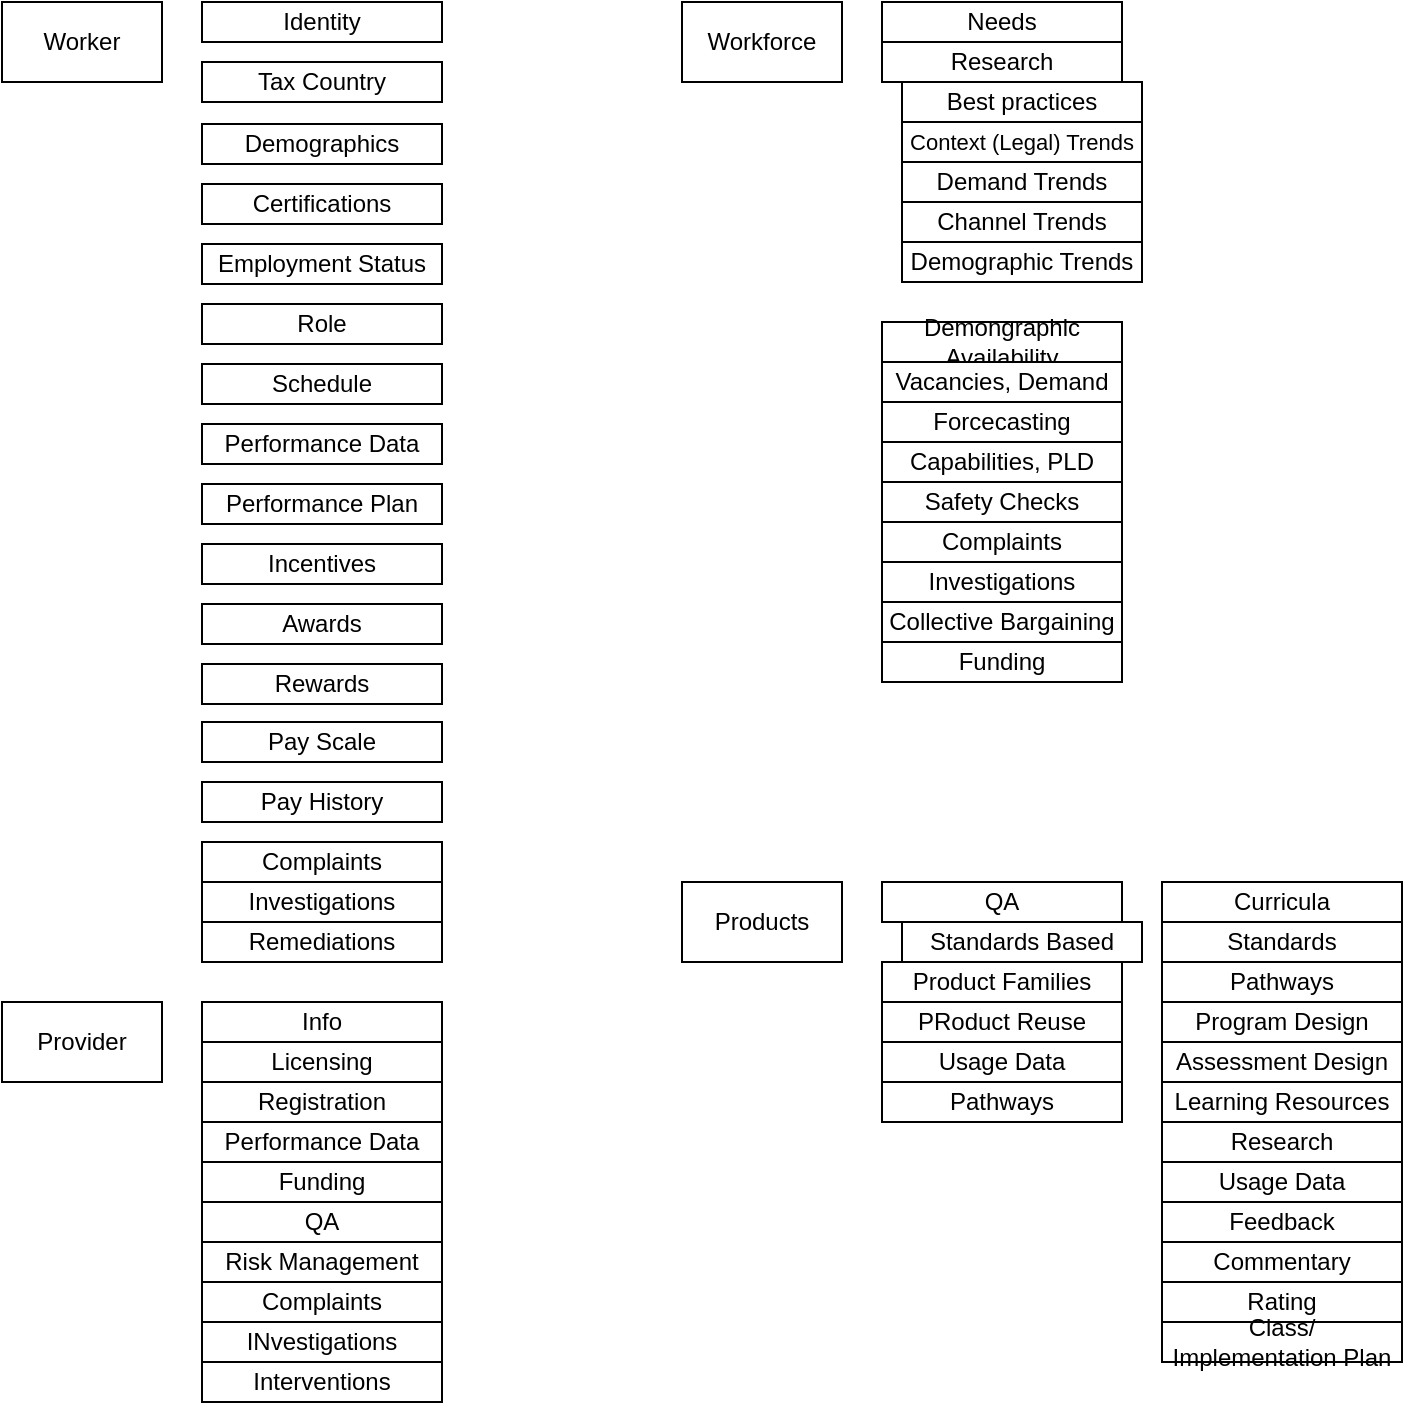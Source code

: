 <mxfile version="15.8.3" type="google"><diagram id="2DedIrJLytLzMqsuwbN5" name="Page-1"><mxGraphModel dx="1422" dy="715" grid="1" gridSize="10" guides="1" tooltips="1" connect="1" arrows="1" fold="1" page="1" pageScale="1" pageWidth="827" pageHeight="1169" math="0" shadow="0"><root><mxCell id="0"/><mxCell id="1" parent="0"/><mxCell id="PuqKRL6kbJVZQ1h4bcB3-1" value="Worker" style="rounded=0;whiteSpace=wrap;html=1;" vertex="1" parent="1"><mxGeometry x="120" y="120" width="80" height="40" as="geometry"/></mxCell><mxCell id="PuqKRL6kbJVZQ1h4bcB3-2" value="Identity" style="rounded=0;whiteSpace=wrap;html=1;" vertex="1" parent="1"><mxGeometry x="220" y="120" width="120" height="20" as="geometry"/></mxCell><mxCell id="PuqKRL6kbJVZQ1h4bcB3-3" value="Tax Country" style="rounded=0;whiteSpace=wrap;html=1;" vertex="1" parent="1"><mxGeometry x="220" y="150" width="120" height="20" as="geometry"/></mxCell><mxCell id="PuqKRL6kbJVZQ1h4bcB3-4" value="Demographics" style="rounded=0;whiteSpace=wrap;html=1;" vertex="1" parent="1"><mxGeometry x="220" y="181" width="120" height="20" as="geometry"/></mxCell><mxCell id="PuqKRL6kbJVZQ1h4bcB3-5" value="Certifications" style="rounded=0;whiteSpace=wrap;html=1;" vertex="1" parent="1"><mxGeometry x="220" y="211" width="120" height="20" as="geometry"/></mxCell><mxCell id="PuqKRL6kbJVZQ1h4bcB3-6" value="Employment Status" style="rounded=0;whiteSpace=wrap;html=1;" vertex="1" parent="1"><mxGeometry x="220" y="241" width="120" height="20" as="geometry"/></mxCell><mxCell id="PuqKRL6kbJVZQ1h4bcB3-7" value="Role" style="rounded=0;whiteSpace=wrap;html=1;" vertex="1" parent="1"><mxGeometry x="220" y="271" width="120" height="20" as="geometry"/></mxCell><mxCell id="PuqKRL6kbJVZQ1h4bcB3-8" value="Schedule" style="rounded=0;whiteSpace=wrap;html=1;" vertex="1" parent="1"><mxGeometry x="220" y="301" width="120" height="20" as="geometry"/></mxCell><mxCell id="PuqKRL6kbJVZQ1h4bcB3-9" value="Performance Data" style="rounded=0;whiteSpace=wrap;html=1;" vertex="1" parent="1"><mxGeometry x="220" y="331" width="120" height="20" as="geometry"/></mxCell><mxCell id="PuqKRL6kbJVZQ1h4bcB3-10" value="Performance Plan" style="rounded=0;whiteSpace=wrap;html=1;" vertex="1" parent="1"><mxGeometry x="220" y="361" width="120" height="20" as="geometry"/></mxCell><mxCell id="PuqKRL6kbJVZQ1h4bcB3-11" value="Incentives" style="rounded=0;whiteSpace=wrap;html=1;" vertex="1" parent="1"><mxGeometry x="220" y="391" width="120" height="20" as="geometry"/></mxCell><mxCell id="PuqKRL6kbJVZQ1h4bcB3-12" value="Awards" style="rounded=0;whiteSpace=wrap;html=1;" vertex="1" parent="1"><mxGeometry x="220" y="421" width="120" height="20" as="geometry"/></mxCell><mxCell id="PuqKRL6kbJVZQ1h4bcB3-13" value="Rewards" style="rounded=0;whiteSpace=wrap;html=1;" vertex="1" parent="1"><mxGeometry x="220" y="451" width="120" height="20" as="geometry"/></mxCell><mxCell id="PuqKRL6kbJVZQ1h4bcB3-14" value="Pay Scale" style="rounded=0;whiteSpace=wrap;html=1;" vertex="1" parent="1"><mxGeometry x="220" y="480" width="120" height="20" as="geometry"/></mxCell><mxCell id="PuqKRL6kbJVZQ1h4bcB3-15" value="Pay History" style="rounded=0;whiteSpace=wrap;html=1;" vertex="1" parent="1"><mxGeometry x="220" y="510" width="120" height="20" as="geometry"/></mxCell><mxCell id="PuqKRL6kbJVZQ1h4bcB3-16" value="Workforce" style="rounded=0;whiteSpace=wrap;html=1;" vertex="1" parent="1"><mxGeometry x="460" y="120" width="80" height="40" as="geometry"/></mxCell><mxCell id="PuqKRL6kbJVZQ1h4bcB3-17" value="Needs" style="rounded=0;whiteSpace=wrap;html=1;" vertex="1" parent="1"><mxGeometry x="560" y="120" width="120" height="20" as="geometry"/></mxCell><mxCell id="PuqKRL6kbJVZQ1h4bcB3-18" value="Research" style="rounded=0;whiteSpace=wrap;html=1;" vertex="1" parent="1"><mxGeometry x="560" y="140" width="120" height="20" as="geometry"/></mxCell><mxCell id="PuqKRL6kbJVZQ1h4bcB3-19" value="Demongraphic Availability" style="rounded=0;whiteSpace=wrap;html=1;" vertex="1" parent="1"><mxGeometry x="560" y="280" width="120" height="20" as="geometry"/></mxCell><mxCell id="PuqKRL6kbJVZQ1h4bcB3-21" value="Vacancies, Demand" style="rounded=0;whiteSpace=wrap;html=1;" vertex="1" parent="1"><mxGeometry x="560" y="300" width="120" height="20" as="geometry"/></mxCell><mxCell id="PuqKRL6kbJVZQ1h4bcB3-22" value="Forcecasting" style="rounded=0;whiteSpace=wrap;html=1;" vertex="1" parent="1"><mxGeometry x="560" y="320" width="120" height="20" as="geometry"/></mxCell><mxCell id="PuqKRL6kbJVZQ1h4bcB3-23" value="Capabilities, PLD" style="rounded=0;whiteSpace=wrap;html=1;" vertex="1" parent="1"><mxGeometry x="560" y="340" width="120" height="20" as="geometry"/></mxCell><mxCell id="PuqKRL6kbJVZQ1h4bcB3-24" value="Safety Checks" style="rounded=0;whiteSpace=wrap;html=1;" vertex="1" parent="1"><mxGeometry x="560" y="360" width="120" height="20" as="geometry"/></mxCell><mxCell id="PuqKRL6kbJVZQ1h4bcB3-25" value="Complaints" style="rounded=0;whiteSpace=wrap;html=1;" vertex="1" parent="1"><mxGeometry x="560" y="380" width="120" height="20" as="geometry"/></mxCell><mxCell id="PuqKRL6kbJVZQ1h4bcB3-26" value="Investigations" style="rounded=0;whiteSpace=wrap;html=1;" vertex="1" parent="1"><mxGeometry x="560" y="400" width="120" height="20" as="geometry"/></mxCell><mxCell id="PuqKRL6kbJVZQ1h4bcB3-27" value="Complaints" style="rounded=0;whiteSpace=wrap;html=1;" vertex="1" parent="1"><mxGeometry x="220" y="540" width="120" height="20" as="geometry"/></mxCell><mxCell id="PuqKRL6kbJVZQ1h4bcB3-28" value="Investigations" style="rounded=0;whiteSpace=wrap;html=1;" vertex="1" parent="1"><mxGeometry x="220" y="560" width="120" height="20" as="geometry"/></mxCell><mxCell id="PuqKRL6kbJVZQ1h4bcB3-29" value="Collective Bargaining" style="rounded=0;whiteSpace=wrap;html=1;" vertex="1" parent="1"><mxGeometry x="560" y="420" width="120" height="20" as="geometry"/></mxCell><mxCell id="PuqKRL6kbJVZQ1h4bcB3-30" value="Funding" style="rounded=0;whiteSpace=wrap;html=1;" vertex="1" parent="1"><mxGeometry x="560" y="440" width="120" height="20" as="geometry"/></mxCell><mxCell id="PuqKRL6kbJVZQ1h4bcB3-31" value="Best practices" style="rounded=0;whiteSpace=wrap;html=1;" vertex="1" parent="1"><mxGeometry x="570" y="160" width="120" height="20" as="geometry"/></mxCell><mxCell id="PuqKRL6kbJVZQ1h4bcB3-33" value="&lt;font style=&quot;font-size: 11px&quot;&gt;Context (Legal) Trends&lt;/font&gt;" style="rounded=0;whiteSpace=wrap;html=1;" vertex="1" parent="1"><mxGeometry x="570" y="180" width="120" height="20" as="geometry"/></mxCell><mxCell id="PuqKRL6kbJVZQ1h4bcB3-34" value="Demographic Trends" style="rounded=0;whiteSpace=wrap;html=1;" vertex="1" parent="1"><mxGeometry x="570" y="240" width="120" height="20" as="geometry"/></mxCell><mxCell id="PuqKRL6kbJVZQ1h4bcB3-35" value="Channel Trends" style="rounded=0;whiteSpace=wrap;html=1;" vertex="1" parent="1"><mxGeometry x="570" y="220" width="120" height="20" as="geometry"/></mxCell><mxCell id="PuqKRL6kbJVZQ1h4bcB3-36" value="Demand Trends" style="rounded=0;whiteSpace=wrap;html=1;" vertex="1" parent="1"><mxGeometry x="570" y="200" width="120" height="20" as="geometry"/></mxCell><mxCell id="PuqKRL6kbJVZQ1h4bcB3-38" value="Provider" style="rounded=0;whiteSpace=wrap;html=1;" vertex="1" parent="1"><mxGeometry x="120" y="620" width="80" height="40" as="geometry"/></mxCell><mxCell id="PuqKRL6kbJVZQ1h4bcB3-39" value="Info" style="rounded=0;whiteSpace=wrap;html=1;" vertex="1" parent="1"><mxGeometry x="220" y="620" width="120" height="20" as="geometry"/></mxCell><mxCell id="PuqKRL6kbJVZQ1h4bcB3-40" value="Licensing" style="rounded=0;whiteSpace=wrap;html=1;" vertex="1" parent="1"><mxGeometry x="220" y="640" width="120" height="20" as="geometry"/></mxCell><mxCell id="PuqKRL6kbJVZQ1h4bcB3-41" value="Registration" style="rounded=0;whiteSpace=wrap;html=1;" vertex="1" parent="1"><mxGeometry x="220" y="660" width="120" height="20" as="geometry"/></mxCell><mxCell id="PuqKRL6kbJVZQ1h4bcB3-42" value="Performance Data" style="rounded=0;whiteSpace=wrap;html=1;" vertex="1" parent="1"><mxGeometry x="220" y="680" width="120" height="20" as="geometry"/></mxCell><mxCell id="PuqKRL6kbJVZQ1h4bcB3-43" value="Funding" style="rounded=0;whiteSpace=wrap;html=1;" vertex="1" parent="1"><mxGeometry x="220" y="700" width="120" height="20" as="geometry"/></mxCell><mxCell id="PuqKRL6kbJVZQ1h4bcB3-44" value="QA" style="rounded=0;whiteSpace=wrap;html=1;" vertex="1" parent="1"><mxGeometry x="220" y="720" width="120" height="20" as="geometry"/></mxCell><mxCell id="PuqKRL6kbJVZQ1h4bcB3-45" value="Risk Management" style="rounded=0;whiteSpace=wrap;html=1;" vertex="1" parent="1"><mxGeometry x="220" y="740" width="120" height="20" as="geometry"/></mxCell><mxCell id="PuqKRL6kbJVZQ1h4bcB3-46" value="Complaints" style="rounded=0;whiteSpace=wrap;html=1;" vertex="1" parent="1"><mxGeometry x="220" y="760" width="120" height="20" as="geometry"/></mxCell><mxCell id="PuqKRL6kbJVZQ1h4bcB3-47" value="INvestigations" style="rounded=0;whiteSpace=wrap;html=1;" vertex="1" parent="1"><mxGeometry x="220" y="780" width="120" height="20" as="geometry"/></mxCell><mxCell id="PuqKRL6kbJVZQ1h4bcB3-48" value="Interventions" style="rounded=0;whiteSpace=wrap;html=1;" vertex="1" parent="1"><mxGeometry x="220" y="800" width="120" height="20" as="geometry"/></mxCell><mxCell id="PuqKRL6kbJVZQ1h4bcB3-49" value="Remediations" style="rounded=0;whiteSpace=wrap;html=1;" vertex="1" parent="1"><mxGeometry x="220" y="580" width="120" height="20" as="geometry"/></mxCell><mxCell id="PuqKRL6kbJVZQ1h4bcB3-50" value="Products" style="rounded=0;whiteSpace=wrap;html=1;" vertex="1" parent="1"><mxGeometry x="460" y="560" width="80" height="40" as="geometry"/></mxCell><mxCell id="PuqKRL6kbJVZQ1h4bcB3-51" value="QA" style="rounded=0;whiteSpace=wrap;html=1;" vertex="1" parent="1"><mxGeometry x="560" y="560" width="120" height="20" as="geometry"/></mxCell><mxCell id="PuqKRL6kbJVZQ1h4bcB3-52" value="Standards Based" style="rounded=0;whiteSpace=wrap;html=1;" vertex="1" parent="1"><mxGeometry x="570" y="580" width="120" height="20" as="geometry"/></mxCell><mxCell id="PuqKRL6kbJVZQ1h4bcB3-53" value="Product Families" style="rounded=0;whiteSpace=wrap;html=1;" vertex="1" parent="1"><mxGeometry x="560" y="600" width="120" height="20" as="geometry"/></mxCell><mxCell id="PuqKRL6kbJVZQ1h4bcB3-54" value="PRoduct Reuse" style="rounded=0;whiteSpace=wrap;html=1;" vertex="1" parent="1"><mxGeometry x="560" y="620" width="120" height="20" as="geometry"/></mxCell><mxCell id="PuqKRL6kbJVZQ1h4bcB3-55" value="Usage Data" style="rounded=0;whiteSpace=wrap;html=1;" vertex="1" parent="1"><mxGeometry x="560" y="640" width="120" height="20" as="geometry"/></mxCell><mxCell id="PuqKRL6kbJVZQ1h4bcB3-56" value="Pathways" style="rounded=0;whiteSpace=wrap;html=1;" vertex="1" parent="1"><mxGeometry x="560" y="660" width="120" height="20" as="geometry"/></mxCell><mxCell id="PuqKRL6kbJVZQ1h4bcB3-57" value="Curricula" style="rounded=0;whiteSpace=wrap;html=1;" vertex="1" parent="1"><mxGeometry x="700" y="560" width="120" height="20" as="geometry"/></mxCell><mxCell id="PuqKRL6kbJVZQ1h4bcB3-58" value="Standards" style="rounded=0;whiteSpace=wrap;html=1;" vertex="1" parent="1"><mxGeometry x="700" y="580" width="120" height="20" as="geometry"/></mxCell><mxCell id="PuqKRL6kbJVZQ1h4bcB3-59" value="Pathways" style="rounded=0;whiteSpace=wrap;html=1;" vertex="1" parent="1"><mxGeometry x="700" y="600" width="120" height="20" as="geometry"/></mxCell><mxCell id="PuqKRL6kbJVZQ1h4bcB3-60" value="Program Design" style="rounded=0;whiteSpace=wrap;html=1;" vertex="1" parent="1"><mxGeometry x="700" y="620" width="120" height="20" as="geometry"/></mxCell><mxCell id="PuqKRL6kbJVZQ1h4bcB3-61" value="Assessment Design" style="rounded=0;whiteSpace=wrap;html=1;" vertex="1" parent="1"><mxGeometry x="700" y="640" width="120" height="20" as="geometry"/></mxCell><mxCell id="PuqKRL6kbJVZQ1h4bcB3-62" value="Learning Resources" style="rounded=0;whiteSpace=wrap;html=1;" vertex="1" parent="1"><mxGeometry x="700" y="660" width="120" height="20" as="geometry"/></mxCell><mxCell id="PuqKRL6kbJVZQ1h4bcB3-63" value="Research" style="rounded=0;whiteSpace=wrap;html=1;" vertex="1" parent="1"><mxGeometry x="700" y="680" width="120" height="20" as="geometry"/></mxCell><mxCell id="PuqKRL6kbJVZQ1h4bcB3-64" value="Usage Data" style="rounded=0;whiteSpace=wrap;html=1;" vertex="1" parent="1"><mxGeometry x="700" y="700" width="120" height="20" as="geometry"/></mxCell><mxCell id="PuqKRL6kbJVZQ1h4bcB3-65" value="Feedback" style="rounded=0;whiteSpace=wrap;html=1;" vertex="1" parent="1"><mxGeometry x="700" y="720" width="120" height="20" as="geometry"/></mxCell><mxCell id="PuqKRL6kbJVZQ1h4bcB3-66" value="Commentary" style="rounded=0;whiteSpace=wrap;html=1;" vertex="1" parent="1"><mxGeometry x="700" y="740" width="120" height="20" as="geometry"/></mxCell><mxCell id="PuqKRL6kbJVZQ1h4bcB3-67" value="Rating" style="rounded=0;whiteSpace=wrap;html=1;" vertex="1" parent="1"><mxGeometry x="700" y="760" width="120" height="20" as="geometry"/></mxCell><mxCell id="PuqKRL6kbJVZQ1h4bcB3-68" value="Class/&lt;br&gt;Implementation Plan" style="rounded=0;whiteSpace=wrap;html=1;" vertex="1" parent="1"><mxGeometry x="700" y="780" width="120" height="20" as="geometry"/></mxCell></root></mxGraphModel></diagram></mxfile>